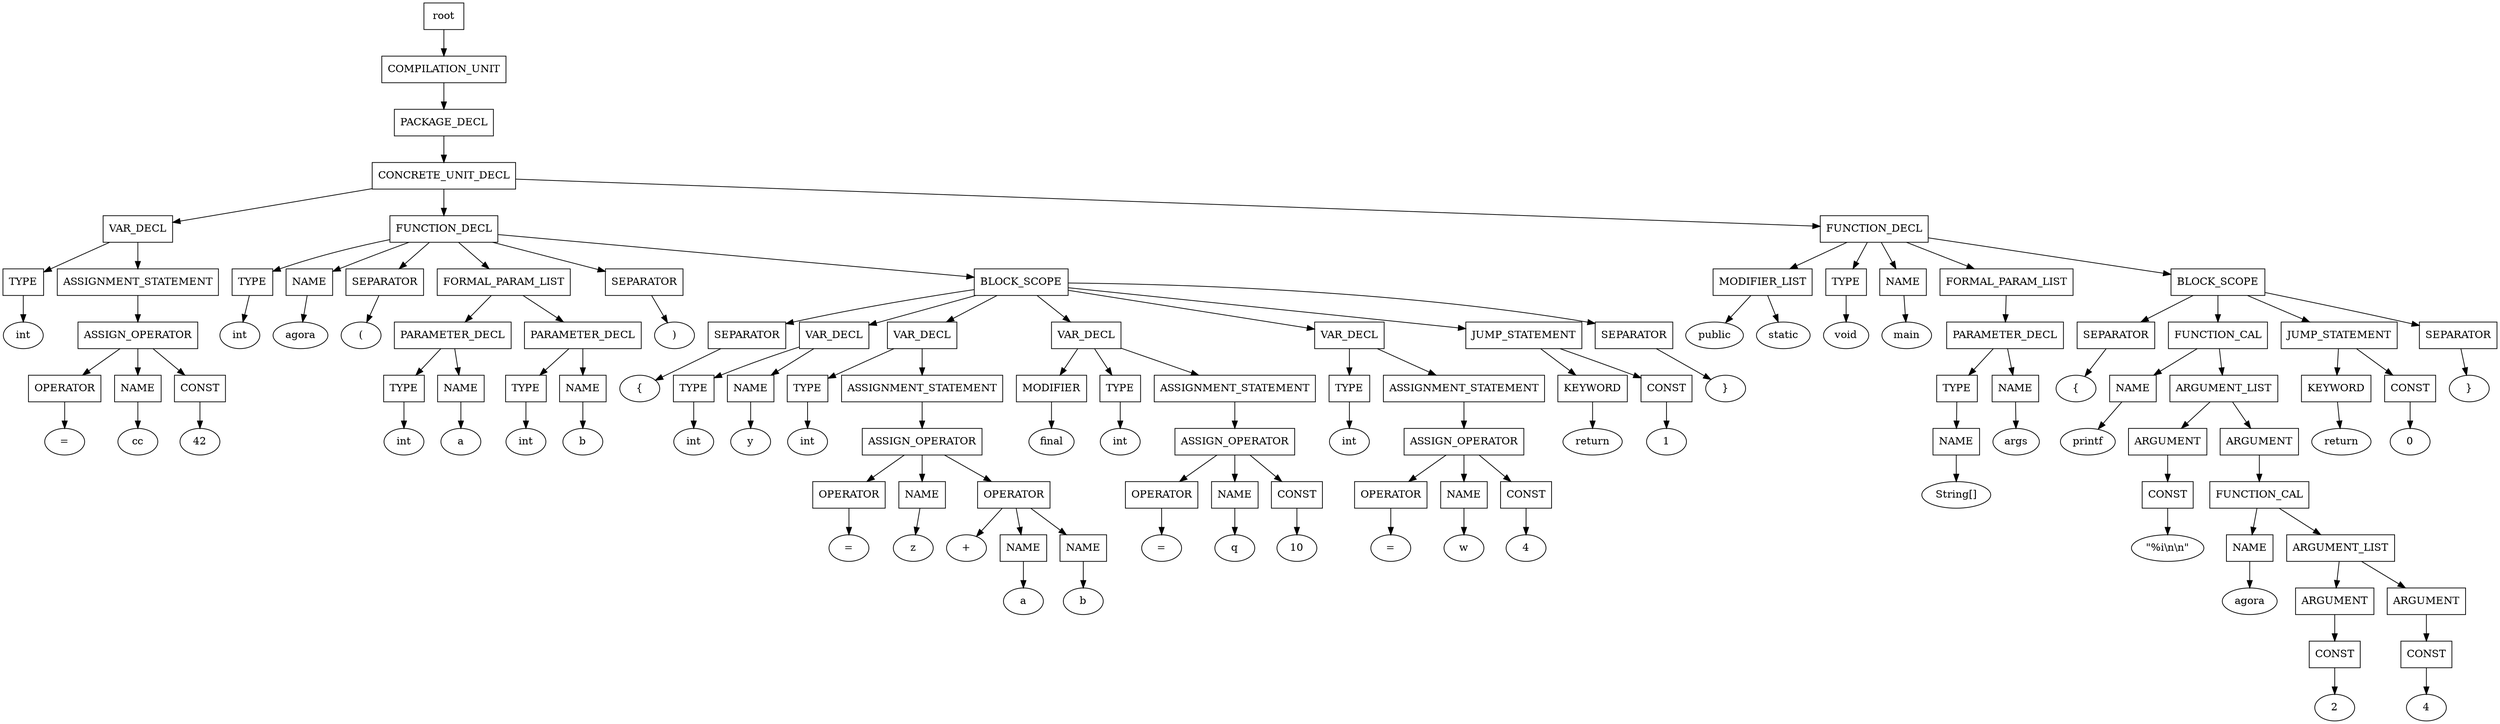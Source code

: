 digraph G {
	splines="TRUE";
	n_0 [label="root", shape="rectangle"]
	n_0 -> n_1
	n_1 [label="COMPILATION_UNIT", shape="rectangle"]
	n_1 -> n_2
	n_2 [label="PACKAGE_DECL", shape="rectangle"]
	n_2 -> n_3
	n_3 [label="CONCRETE_UNIT_DECL", shape="rectangle"]
	n_3 -> n_4
	n_4 [label="VAR_DECL", shape="rectangle"]
	n_4 -> n_7
	n_7 [label="TYPE", shape="rectangle"]
	n_7 -> n_20
	n_20 [label="int", shape="ellipse"]
	n_4 -> n_8
	n_8 [label="ASSIGNMENT_STATEMENT", shape="rectangle"]
	n_8 -> n_21
	n_21 [label="ASSIGN_OPERATOR", shape="rectangle"]
	n_21 -> n_44
	n_44 [label="OPERATOR", shape="rectangle"]
	n_44 -> n_72
	n_72 [label="=", shape="ellipse"]
	n_21 -> n_45
	n_45 [label="NAME", shape="rectangle"]
	n_45 -> n_73
	n_73 [label="cc", shape="ellipse"]
	n_21 -> n_46
	n_46 [label="CONST", shape="rectangle"]
	n_46 -> n_74
	n_74 [label="42", shape="ellipse"]
	n_3 -> n_5
	n_5 [label="FUNCTION_DECL", shape="rectangle"]
	n_5 -> n_9
	n_9 [label="TYPE", shape="rectangle"]
	n_9 -> n_22
	n_22 [label="int", shape="ellipse"]
	n_5 -> n_10
	n_10 [label="NAME", shape="rectangle"]
	n_10 -> n_23
	n_23 [label="agora", shape="ellipse"]
	n_5 -> n_11
	n_11 [label="SEPARATOR", shape="rectangle"]
	n_11 -> n_24
	n_24 [label="(", shape="ellipse"]
	n_5 -> n_12
	n_12 [label="FORMAL_PARAM_LIST", shape="rectangle"]
	n_12 -> n_25
	n_25 [label="PARAMETER_DECL", shape="rectangle"]
	n_25 -> n_47
	n_47 [label="TYPE", shape="rectangle"]
	n_47 -> n_75
	n_75 [label="int", shape="ellipse"]
	n_25 -> n_48
	n_48 [label="NAME", shape="rectangle"]
	n_48 -> n_76
	n_76 [label="a", shape="ellipse"]
	n_12 -> n_26
	n_26 [label="PARAMETER_DECL", shape="rectangle"]
	n_26 -> n_49
	n_49 [label="TYPE", shape="rectangle"]
	n_49 -> n_77
	n_77 [label="int", shape="ellipse"]
	n_26 -> n_50
	n_50 [label="NAME", shape="rectangle"]
	n_50 -> n_78
	n_78 [label="b", shape="ellipse"]
	n_5 -> n_13
	n_13 [label="SEPARATOR", shape="rectangle"]
	n_13 -> n_27
	n_27 [label=")", shape="ellipse"]
	n_5 -> n_14
	n_14 [label="BLOCK_SCOPE", shape="rectangle"]
	n_14 -> n_28
	n_28 [label="SEPARATOR", shape="rectangle"]
	n_28 -> n_51
	n_51 [label="{", shape="ellipse"]
	n_14 -> n_29
	n_29 [label="VAR_DECL", shape="rectangle"]
	n_29 -> n_52
	n_52 [label="TYPE", shape="rectangle"]
	n_52 -> n_79
	n_79 [label="int", shape="ellipse"]
	n_29 -> n_53
	n_53 [label="NAME", shape="rectangle"]
	n_53 -> n_80
	n_80 [label="y", shape="ellipse"]
	n_14 -> n_30
	n_30 [label="VAR_DECL", shape="rectangle"]
	n_30 -> n_54
	n_54 [label="TYPE", shape="rectangle"]
	n_54 -> n_81
	n_81 [label="int", shape="ellipse"]
	n_30 -> n_55
	n_55 [label="ASSIGNMENT_STATEMENT", shape="rectangle"]
	n_55 -> n_82
	n_82 [label="ASSIGN_OPERATOR", shape="rectangle"]
	n_82 -> n_97
	n_97 [label="OPERATOR", shape="rectangle"]
	n_97 -> n_109
	n_109 [label="=", shape="ellipse"]
	n_82 -> n_98
	n_98 [label="NAME", shape="rectangle"]
	n_98 -> n_110
	n_110 [label="z", shape="ellipse"]
	n_82 -> n_99
	n_99 [label="OPERATOR", shape="rectangle"]
	n_99 -> n_111
	n_111 [label="+", shape="ellipse"]
	n_99 -> n_112
	n_112 [label="NAME", shape="rectangle"]
	n_112 -> n_123
	n_123 [label="a", shape="ellipse"]
	n_99 -> n_113
	n_113 [label="NAME", shape="rectangle"]
	n_113 -> n_124
	n_124 [label="b", shape="ellipse"]
	n_14 -> n_31
	n_31 [label="VAR_DECL", shape="rectangle"]
	n_31 -> n_56
	n_56 [label="MODIFIER", shape="rectangle"]
	n_56 -> n_83
	n_83 [label="final", shape="ellipse"]
	n_31 -> n_57
	n_57 [label="TYPE", shape="rectangle"]
	n_57 -> n_84
	n_84 [label="int", shape="ellipse"]
	n_31 -> n_58
	n_58 [label="ASSIGNMENT_STATEMENT", shape="rectangle"]
	n_58 -> n_85
	n_85 [label="ASSIGN_OPERATOR", shape="rectangle"]
	n_85 -> n_100
	n_100 [label="OPERATOR", shape="rectangle"]
	n_100 -> n_114
	n_114 [label="=", shape="ellipse"]
	n_85 -> n_101
	n_101 [label="NAME", shape="rectangle"]
	n_101 -> n_115
	n_115 [label="q", shape="ellipse"]
	n_85 -> n_102
	n_102 [label="CONST", shape="rectangle"]
	n_102 -> n_116
	n_116 [label="10", shape="ellipse"]
	n_14 -> n_32
	n_32 [label="VAR_DECL", shape="rectangle"]
	n_32 -> n_59
	n_59 [label="TYPE", shape="rectangle"]
	n_59 -> n_86
	n_86 [label="int", shape="ellipse"]
	n_32 -> n_60
	n_60 [label="ASSIGNMENT_STATEMENT", shape="rectangle"]
	n_60 -> n_87
	n_87 [label="ASSIGN_OPERATOR", shape="rectangle"]
	n_87 -> n_103
	n_103 [label="OPERATOR", shape="rectangle"]
	n_103 -> n_117
	n_117 [label="=", shape="ellipse"]
	n_87 -> n_104
	n_104 [label="NAME", shape="rectangle"]
	n_104 -> n_118
	n_118 [label="w", shape="ellipse"]
	n_87 -> n_105
	n_105 [label="CONST", shape="rectangle"]
	n_105 -> n_119
	n_119 [label="4", shape="ellipse"]
	n_14 -> n_33
	n_33 [label="JUMP_STATEMENT", shape="rectangle"]
	n_33 -> n_61
	n_61 [label="KEYWORD", shape="rectangle"]
	n_61 -> n_88
	n_88 [label="return", shape="ellipse"]
	n_33 -> n_62
	n_62 [label="CONST", shape="rectangle"]
	n_62 -> n_89
	n_89 [label="1", shape="ellipse"]
	n_14 -> n_34
	n_34 [label="SEPARATOR", shape="rectangle"]
	n_34 -> n_63
	n_63 [label="}", shape="ellipse"]
	n_3 -> n_6
	n_6 [label="FUNCTION_DECL", shape="rectangle"]
	n_6 -> n_15
	n_15 [label="MODIFIER_LIST", shape="rectangle"]
	n_15 -> n_35
	n_35 [label="public", shape="ellipse"]
	n_15 -> n_36
	n_36 [label="static", shape="ellipse"]
	n_6 -> n_16
	n_16 [label="TYPE", shape="rectangle"]
	n_16 -> n_37
	n_37 [label="void", shape="ellipse"]
	n_6 -> n_17
	n_17 [label="NAME", shape="rectangle"]
	n_17 -> n_38
	n_38 [label="main", shape="ellipse"]
	n_6 -> n_18
	n_18 [label="FORMAL_PARAM_LIST", shape="rectangle"]
	n_18 -> n_39
	n_39 [label="PARAMETER_DECL", shape="rectangle"]
	n_39 -> n_64
	n_64 [label="TYPE", shape="rectangle"]
	n_64 -> n_90
	n_90 [label="NAME", shape="rectangle"]
	n_90 -> n_106
	n_106 [label="String[]", shape="ellipse"]
	n_39 -> n_65
	n_65 [label="NAME", shape="rectangle"]
	n_65 -> n_91
	n_91 [label="args", shape="ellipse"]
	n_6 -> n_19
	n_19 [label="BLOCK_SCOPE", shape="rectangle"]
	n_19 -> n_40
	n_40 [label="SEPARATOR", shape="rectangle"]
	n_40 -> n_66
	n_66 [label="{", shape="ellipse"]
	n_19 -> n_41
	n_41 [label="FUNCTION_CAL", shape="rectangle"]
	n_41 -> n_67
	n_67 [label="NAME", shape="rectangle"]
	n_67 -> n_92
	n_92 [label="printf", shape="ellipse"]
	n_41 -> n_68
	n_68 [label="ARGUMENT_LIST", shape="rectangle"]
	n_68 -> n_93
	n_93 [label="ARGUMENT", shape="rectangle"]
	n_93 -> n_107
	n_107 [label="CONST", shape="rectangle"]
	n_107 -> n_120
	n_120 [label="\"%i\\n\\n\"", shape="ellipse"]
	n_68 -> n_94
	n_94 [label="ARGUMENT", shape="rectangle"]
	n_94 -> n_108
	n_108 [label="FUNCTION_CAL", shape="rectangle"]
	n_108 -> n_121
	n_121 [label="NAME", shape="rectangle"]
	n_121 -> n_125
	n_125 [label="agora", shape="ellipse"]
	n_108 -> n_122
	n_122 [label="ARGUMENT_LIST", shape="rectangle"]
	n_122 -> n_126
	n_126 [label="ARGUMENT", shape="rectangle"]
	n_126 -> n_128
	n_128 [label="CONST", shape="rectangle"]
	n_128 -> n_130
	n_130 [label="2", shape="ellipse"]
	n_122 -> n_127
	n_127 [label="ARGUMENT", shape="rectangle"]
	n_127 -> n_129
	n_129 [label="CONST", shape="rectangle"]
	n_129 -> n_131
	n_131 [label="4", shape="ellipse"]
	n_19 -> n_42
	n_42 [label="JUMP_STATEMENT", shape="rectangle"]
	n_42 -> n_69
	n_69 [label="KEYWORD", shape="rectangle"]
	n_69 -> n_95
	n_95 [label="return", shape="ellipse"]
	n_42 -> n_70
	n_70 [label="CONST", shape="rectangle"]
	n_70 -> n_96
	n_96 [label="0", shape="ellipse"]
	n_19 -> n_43
	n_43 [label="SEPARATOR", shape="rectangle"]
	n_43 -> n_71
	n_71 [label="}", shape="ellipse"]
}